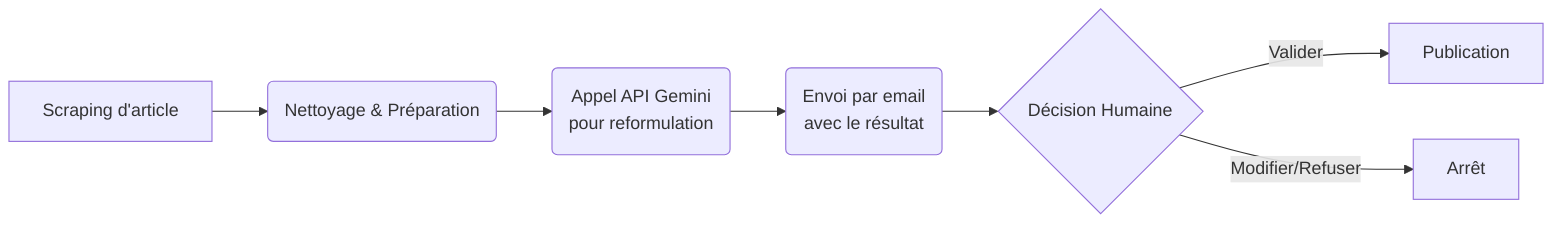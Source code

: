 flowchart LR
A[Scraping d'article] --> B(Nettoyage & Préparation)
B --> C(Appel API Gemini<br>pour reformulation)
C --> D(Envoi par email<br>avec le résultat)
D --> E{Décision Humaine}
E -- Valider --> F[Publication]
E -- Modifier/Refuser --> G[Arrêt]